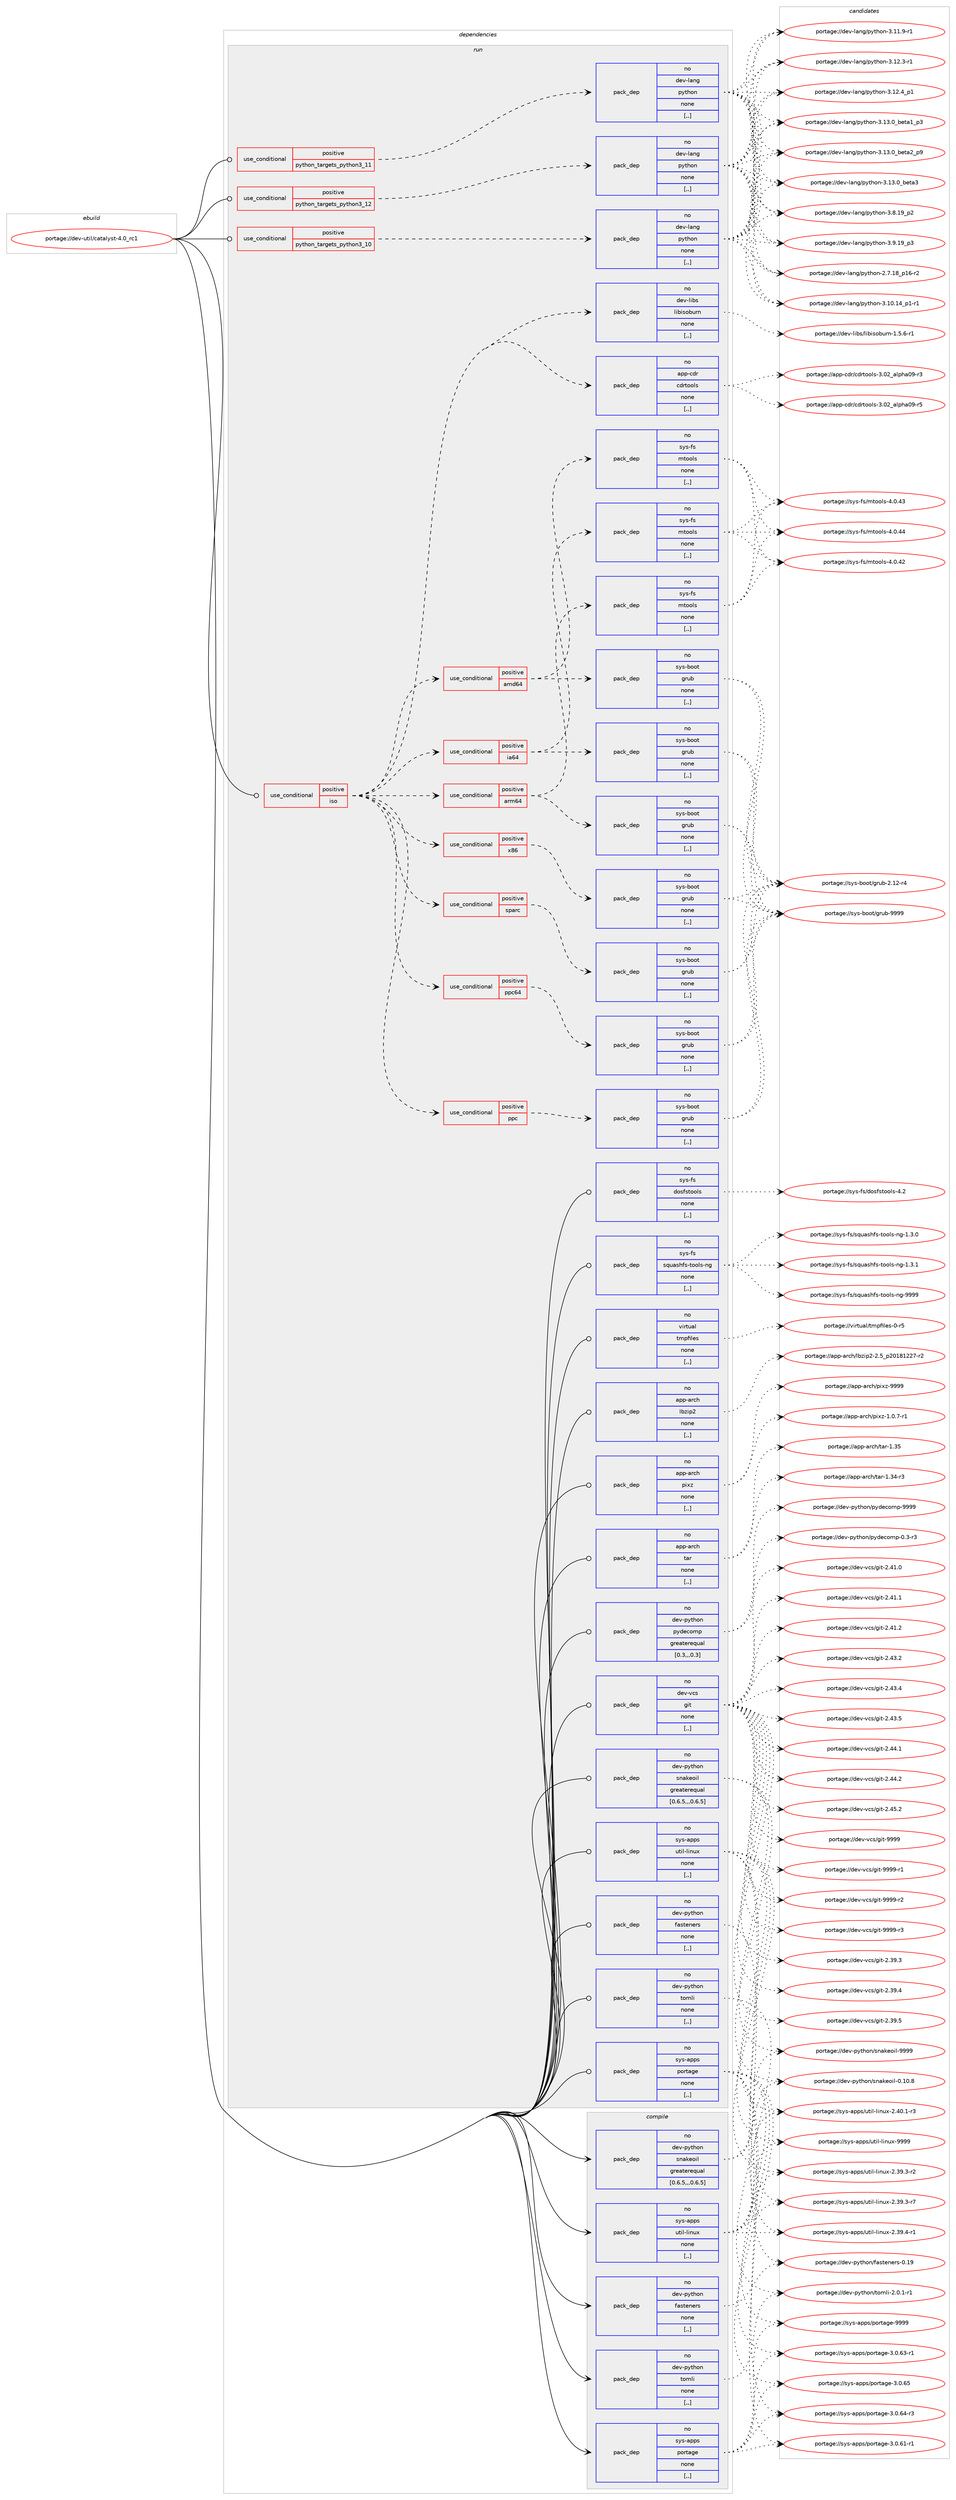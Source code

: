 digraph prolog {

# *************
# Graph options
# *************

newrank=true;
concentrate=true;
compound=true;
graph [rankdir=LR,fontname=Helvetica,fontsize=10,ranksep=1.5];#, ranksep=2.5, nodesep=0.2];
edge  [arrowhead=vee];
node  [fontname=Helvetica,fontsize=10];

# **********
# The ebuild
# **********

subgraph cluster_leftcol {
color=gray;
rank=same;
label=<<i>ebuild</i>>;
id [label="portage://dev-util/catalyst-4.0_rc1", color=red, width=4, href="../dev-util/catalyst-4.0_rc1.svg"];
}

# ****************
# The dependencies
# ****************

subgraph cluster_midcol {
color=gray;
label=<<i>dependencies</i>>;
subgraph cluster_compile {
fillcolor="#eeeeee";
style=filled;
label=<<i>compile</i>>;
subgraph pack147744 {
dependency207160 [label=<<TABLE BORDER="0" CELLBORDER="1" CELLSPACING="0" CELLPADDING="4" WIDTH="220"><TR><TD ROWSPAN="6" CELLPADDING="30">pack_dep</TD></TR><TR><TD WIDTH="110">no</TD></TR><TR><TD>dev-python</TD></TR><TR><TD>fasteners</TD></TR><TR><TD>none</TD></TR><TR><TD>[,,]</TD></TR></TABLE>>, shape=none, color=blue];
}
id:e -> dependency207160:w [weight=20,style="solid",arrowhead="vee"];
subgraph pack147745 {
dependency207161 [label=<<TABLE BORDER="0" CELLBORDER="1" CELLSPACING="0" CELLPADDING="4" WIDTH="220"><TR><TD ROWSPAN="6" CELLPADDING="30">pack_dep</TD></TR><TR><TD WIDTH="110">no</TD></TR><TR><TD>dev-python</TD></TR><TR><TD>snakeoil</TD></TR><TR><TD>greaterequal</TD></TR><TR><TD>[0.6.5,,,0.6.5]</TD></TR></TABLE>>, shape=none, color=blue];
}
id:e -> dependency207161:w [weight=20,style="solid",arrowhead="vee"];
subgraph pack147746 {
dependency207162 [label=<<TABLE BORDER="0" CELLBORDER="1" CELLSPACING="0" CELLPADDING="4" WIDTH="220"><TR><TD ROWSPAN="6" CELLPADDING="30">pack_dep</TD></TR><TR><TD WIDTH="110">no</TD></TR><TR><TD>dev-python</TD></TR><TR><TD>tomli</TD></TR><TR><TD>none</TD></TR><TR><TD>[,,]</TD></TR></TABLE>>, shape=none, color=blue];
}
id:e -> dependency207162:w [weight=20,style="solid",arrowhead="vee"];
subgraph pack147747 {
dependency207163 [label=<<TABLE BORDER="0" CELLBORDER="1" CELLSPACING="0" CELLPADDING="4" WIDTH="220"><TR><TD ROWSPAN="6" CELLPADDING="30">pack_dep</TD></TR><TR><TD WIDTH="110">no</TD></TR><TR><TD>sys-apps</TD></TR><TR><TD>portage</TD></TR><TR><TD>none</TD></TR><TR><TD>[,,]</TD></TR></TABLE>>, shape=none, color=blue];
}
id:e -> dependency207163:w [weight=20,style="solid",arrowhead="vee"];
subgraph pack147748 {
dependency207164 [label=<<TABLE BORDER="0" CELLBORDER="1" CELLSPACING="0" CELLPADDING="4" WIDTH="220"><TR><TD ROWSPAN="6" CELLPADDING="30">pack_dep</TD></TR><TR><TD WIDTH="110">no</TD></TR><TR><TD>sys-apps</TD></TR><TR><TD>util-linux</TD></TR><TR><TD>none</TD></TR><TR><TD>[,,]</TD></TR></TABLE>>, shape=none, color=blue];
}
id:e -> dependency207164:w [weight=20,style="solid",arrowhead="vee"];
}
subgraph cluster_compileandrun {
fillcolor="#eeeeee";
style=filled;
label=<<i>compile and run</i>>;
}
subgraph cluster_run {
fillcolor="#eeeeee";
style=filled;
label=<<i>run</i>>;
subgraph cond58030 {
dependency207165 [label=<<TABLE BORDER="0" CELLBORDER="1" CELLSPACING="0" CELLPADDING="4"><TR><TD ROWSPAN="3" CELLPADDING="10">use_conditional</TD></TR><TR><TD>positive</TD></TR><TR><TD>iso</TD></TR></TABLE>>, shape=none, color=red];
subgraph pack147749 {
dependency207166 [label=<<TABLE BORDER="0" CELLBORDER="1" CELLSPACING="0" CELLPADDING="4" WIDTH="220"><TR><TD ROWSPAN="6" CELLPADDING="30">pack_dep</TD></TR><TR><TD WIDTH="110">no</TD></TR><TR><TD>app-cdr</TD></TR><TR><TD>cdrtools</TD></TR><TR><TD>none</TD></TR><TR><TD>[,,]</TD></TR></TABLE>>, shape=none, color=blue];
}
dependency207165:e -> dependency207166:w [weight=20,style="dashed",arrowhead="vee"];
subgraph pack147750 {
dependency207167 [label=<<TABLE BORDER="0" CELLBORDER="1" CELLSPACING="0" CELLPADDING="4" WIDTH="220"><TR><TD ROWSPAN="6" CELLPADDING="30">pack_dep</TD></TR><TR><TD WIDTH="110">no</TD></TR><TR><TD>dev-libs</TD></TR><TR><TD>libisoburn</TD></TR><TR><TD>none</TD></TR><TR><TD>[,,]</TD></TR></TABLE>>, shape=none, color=blue];
}
dependency207165:e -> dependency207167:w [weight=20,style="dashed",arrowhead="vee"];
subgraph cond58031 {
dependency207168 [label=<<TABLE BORDER="0" CELLBORDER="1" CELLSPACING="0" CELLPADDING="4"><TR><TD ROWSPAN="3" CELLPADDING="10">use_conditional</TD></TR><TR><TD>positive</TD></TR><TR><TD>amd64</TD></TR></TABLE>>, shape=none, color=red];
subgraph pack147751 {
dependency207169 [label=<<TABLE BORDER="0" CELLBORDER="1" CELLSPACING="0" CELLPADDING="4" WIDTH="220"><TR><TD ROWSPAN="6" CELLPADDING="30">pack_dep</TD></TR><TR><TD WIDTH="110">no</TD></TR><TR><TD>sys-boot</TD></TR><TR><TD>grub</TD></TR><TR><TD>none</TD></TR><TR><TD>[,,]</TD></TR></TABLE>>, shape=none, color=blue];
}
dependency207168:e -> dependency207169:w [weight=20,style="dashed",arrowhead="vee"];
subgraph pack147752 {
dependency207170 [label=<<TABLE BORDER="0" CELLBORDER="1" CELLSPACING="0" CELLPADDING="4" WIDTH="220"><TR><TD ROWSPAN="6" CELLPADDING="30">pack_dep</TD></TR><TR><TD WIDTH="110">no</TD></TR><TR><TD>sys-fs</TD></TR><TR><TD>mtools</TD></TR><TR><TD>none</TD></TR><TR><TD>[,,]</TD></TR></TABLE>>, shape=none, color=blue];
}
dependency207168:e -> dependency207170:w [weight=20,style="dashed",arrowhead="vee"];
}
dependency207165:e -> dependency207168:w [weight=20,style="dashed",arrowhead="vee"];
subgraph cond58032 {
dependency207171 [label=<<TABLE BORDER="0" CELLBORDER="1" CELLSPACING="0" CELLPADDING="4"><TR><TD ROWSPAN="3" CELLPADDING="10">use_conditional</TD></TR><TR><TD>positive</TD></TR><TR><TD>arm64</TD></TR></TABLE>>, shape=none, color=red];
subgraph pack147753 {
dependency207172 [label=<<TABLE BORDER="0" CELLBORDER="1" CELLSPACING="0" CELLPADDING="4" WIDTH="220"><TR><TD ROWSPAN="6" CELLPADDING="30">pack_dep</TD></TR><TR><TD WIDTH="110">no</TD></TR><TR><TD>sys-boot</TD></TR><TR><TD>grub</TD></TR><TR><TD>none</TD></TR><TR><TD>[,,]</TD></TR></TABLE>>, shape=none, color=blue];
}
dependency207171:e -> dependency207172:w [weight=20,style="dashed",arrowhead="vee"];
subgraph pack147754 {
dependency207173 [label=<<TABLE BORDER="0" CELLBORDER="1" CELLSPACING="0" CELLPADDING="4" WIDTH="220"><TR><TD ROWSPAN="6" CELLPADDING="30">pack_dep</TD></TR><TR><TD WIDTH="110">no</TD></TR><TR><TD>sys-fs</TD></TR><TR><TD>mtools</TD></TR><TR><TD>none</TD></TR><TR><TD>[,,]</TD></TR></TABLE>>, shape=none, color=blue];
}
dependency207171:e -> dependency207173:w [weight=20,style="dashed",arrowhead="vee"];
}
dependency207165:e -> dependency207171:w [weight=20,style="dashed",arrowhead="vee"];
subgraph cond58033 {
dependency207174 [label=<<TABLE BORDER="0" CELLBORDER="1" CELLSPACING="0" CELLPADDING="4"><TR><TD ROWSPAN="3" CELLPADDING="10">use_conditional</TD></TR><TR><TD>positive</TD></TR><TR><TD>ia64</TD></TR></TABLE>>, shape=none, color=red];
subgraph pack147755 {
dependency207175 [label=<<TABLE BORDER="0" CELLBORDER="1" CELLSPACING="0" CELLPADDING="4" WIDTH="220"><TR><TD ROWSPAN="6" CELLPADDING="30">pack_dep</TD></TR><TR><TD WIDTH="110">no</TD></TR><TR><TD>sys-boot</TD></TR><TR><TD>grub</TD></TR><TR><TD>none</TD></TR><TR><TD>[,,]</TD></TR></TABLE>>, shape=none, color=blue];
}
dependency207174:e -> dependency207175:w [weight=20,style="dashed",arrowhead="vee"];
subgraph pack147756 {
dependency207176 [label=<<TABLE BORDER="0" CELLBORDER="1" CELLSPACING="0" CELLPADDING="4" WIDTH="220"><TR><TD ROWSPAN="6" CELLPADDING="30">pack_dep</TD></TR><TR><TD WIDTH="110">no</TD></TR><TR><TD>sys-fs</TD></TR><TR><TD>mtools</TD></TR><TR><TD>none</TD></TR><TR><TD>[,,]</TD></TR></TABLE>>, shape=none, color=blue];
}
dependency207174:e -> dependency207176:w [weight=20,style="dashed",arrowhead="vee"];
}
dependency207165:e -> dependency207174:w [weight=20,style="dashed",arrowhead="vee"];
subgraph cond58034 {
dependency207177 [label=<<TABLE BORDER="0" CELLBORDER="1" CELLSPACING="0" CELLPADDING="4"><TR><TD ROWSPAN="3" CELLPADDING="10">use_conditional</TD></TR><TR><TD>positive</TD></TR><TR><TD>ppc</TD></TR></TABLE>>, shape=none, color=red];
subgraph pack147757 {
dependency207178 [label=<<TABLE BORDER="0" CELLBORDER="1" CELLSPACING="0" CELLPADDING="4" WIDTH="220"><TR><TD ROWSPAN="6" CELLPADDING="30">pack_dep</TD></TR><TR><TD WIDTH="110">no</TD></TR><TR><TD>sys-boot</TD></TR><TR><TD>grub</TD></TR><TR><TD>none</TD></TR><TR><TD>[,,]</TD></TR></TABLE>>, shape=none, color=blue];
}
dependency207177:e -> dependency207178:w [weight=20,style="dashed",arrowhead="vee"];
}
dependency207165:e -> dependency207177:w [weight=20,style="dashed",arrowhead="vee"];
subgraph cond58035 {
dependency207179 [label=<<TABLE BORDER="0" CELLBORDER="1" CELLSPACING="0" CELLPADDING="4"><TR><TD ROWSPAN="3" CELLPADDING="10">use_conditional</TD></TR><TR><TD>positive</TD></TR><TR><TD>ppc64</TD></TR></TABLE>>, shape=none, color=red];
subgraph pack147758 {
dependency207180 [label=<<TABLE BORDER="0" CELLBORDER="1" CELLSPACING="0" CELLPADDING="4" WIDTH="220"><TR><TD ROWSPAN="6" CELLPADDING="30">pack_dep</TD></TR><TR><TD WIDTH="110">no</TD></TR><TR><TD>sys-boot</TD></TR><TR><TD>grub</TD></TR><TR><TD>none</TD></TR><TR><TD>[,,]</TD></TR></TABLE>>, shape=none, color=blue];
}
dependency207179:e -> dependency207180:w [weight=20,style="dashed",arrowhead="vee"];
}
dependency207165:e -> dependency207179:w [weight=20,style="dashed",arrowhead="vee"];
subgraph cond58036 {
dependency207181 [label=<<TABLE BORDER="0" CELLBORDER="1" CELLSPACING="0" CELLPADDING="4"><TR><TD ROWSPAN="3" CELLPADDING="10">use_conditional</TD></TR><TR><TD>positive</TD></TR><TR><TD>sparc</TD></TR></TABLE>>, shape=none, color=red];
subgraph pack147759 {
dependency207182 [label=<<TABLE BORDER="0" CELLBORDER="1" CELLSPACING="0" CELLPADDING="4" WIDTH="220"><TR><TD ROWSPAN="6" CELLPADDING="30">pack_dep</TD></TR><TR><TD WIDTH="110">no</TD></TR><TR><TD>sys-boot</TD></TR><TR><TD>grub</TD></TR><TR><TD>none</TD></TR><TR><TD>[,,]</TD></TR></TABLE>>, shape=none, color=blue];
}
dependency207181:e -> dependency207182:w [weight=20,style="dashed",arrowhead="vee"];
}
dependency207165:e -> dependency207181:w [weight=20,style="dashed",arrowhead="vee"];
subgraph cond58037 {
dependency207183 [label=<<TABLE BORDER="0" CELLBORDER="1" CELLSPACING="0" CELLPADDING="4"><TR><TD ROWSPAN="3" CELLPADDING="10">use_conditional</TD></TR><TR><TD>positive</TD></TR><TR><TD>x86</TD></TR></TABLE>>, shape=none, color=red];
subgraph pack147760 {
dependency207184 [label=<<TABLE BORDER="0" CELLBORDER="1" CELLSPACING="0" CELLPADDING="4" WIDTH="220"><TR><TD ROWSPAN="6" CELLPADDING="30">pack_dep</TD></TR><TR><TD WIDTH="110">no</TD></TR><TR><TD>sys-boot</TD></TR><TR><TD>grub</TD></TR><TR><TD>none</TD></TR><TR><TD>[,,]</TD></TR></TABLE>>, shape=none, color=blue];
}
dependency207183:e -> dependency207184:w [weight=20,style="dashed",arrowhead="vee"];
}
dependency207165:e -> dependency207183:w [weight=20,style="dashed",arrowhead="vee"];
}
id:e -> dependency207165:w [weight=20,style="solid",arrowhead="odot"];
subgraph cond58038 {
dependency207185 [label=<<TABLE BORDER="0" CELLBORDER="1" CELLSPACING="0" CELLPADDING="4"><TR><TD ROWSPAN="3" CELLPADDING="10">use_conditional</TD></TR><TR><TD>positive</TD></TR><TR><TD>python_targets_python3_10</TD></TR></TABLE>>, shape=none, color=red];
subgraph pack147761 {
dependency207186 [label=<<TABLE BORDER="0" CELLBORDER="1" CELLSPACING="0" CELLPADDING="4" WIDTH="220"><TR><TD ROWSPAN="6" CELLPADDING="30">pack_dep</TD></TR><TR><TD WIDTH="110">no</TD></TR><TR><TD>dev-lang</TD></TR><TR><TD>python</TD></TR><TR><TD>none</TD></TR><TR><TD>[,,]</TD></TR></TABLE>>, shape=none, color=blue];
}
dependency207185:e -> dependency207186:w [weight=20,style="dashed",arrowhead="vee"];
}
id:e -> dependency207185:w [weight=20,style="solid",arrowhead="odot"];
subgraph cond58039 {
dependency207187 [label=<<TABLE BORDER="0" CELLBORDER="1" CELLSPACING="0" CELLPADDING="4"><TR><TD ROWSPAN="3" CELLPADDING="10">use_conditional</TD></TR><TR><TD>positive</TD></TR><TR><TD>python_targets_python3_11</TD></TR></TABLE>>, shape=none, color=red];
subgraph pack147762 {
dependency207188 [label=<<TABLE BORDER="0" CELLBORDER="1" CELLSPACING="0" CELLPADDING="4" WIDTH="220"><TR><TD ROWSPAN="6" CELLPADDING="30">pack_dep</TD></TR><TR><TD WIDTH="110">no</TD></TR><TR><TD>dev-lang</TD></TR><TR><TD>python</TD></TR><TR><TD>none</TD></TR><TR><TD>[,,]</TD></TR></TABLE>>, shape=none, color=blue];
}
dependency207187:e -> dependency207188:w [weight=20,style="dashed",arrowhead="vee"];
}
id:e -> dependency207187:w [weight=20,style="solid",arrowhead="odot"];
subgraph cond58040 {
dependency207189 [label=<<TABLE BORDER="0" CELLBORDER="1" CELLSPACING="0" CELLPADDING="4"><TR><TD ROWSPAN="3" CELLPADDING="10">use_conditional</TD></TR><TR><TD>positive</TD></TR><TR><TD>python_targets_python3_12</TD></TR></TABLE>>, shape=none, color=red];
subgraph pack147763 {
dependency207190 [label=<<TABLE BORDER="0" CELLBORDER="1" CELLSPACING="0" CELLPADDING="4" WIDTH="220"><TR><TD ROWSPAN="6" CELLPADDING="30">pack_dep</TD></TR><TR><TD WIDTH="110">no</TD></TR><TR><TD>dev-lang</TD></TR><TR><TD>python</TD></TR><TR><TD>none</TD></TR><TR><TD>[,,]</TD></TR></TABLE>>, shape=none, color=blue];
}
dependency207189:e -> dependency207190:w [weight=20,style="dashed",arrowhead="vee"];
}
id:e -> dependency207189:w [weight=20,style="solid",arrowhead="odot"];
subgraph pack147764 {
dependency207191 [label=<<TABLE BORDER="0" CELLBORDER="1" CELLSPACING="0" CELLPADDING="4" WIDTH="220"><TR><TD ROWSPAN="6" CELLPADDING="30">pack_dep</TD></TR><TR><TD WIDTH="110">no</TD></TR><TR><TD>app-arch</TD></TR><TR><TD>lbzip2</TD></TR><TR><TD>none</TD></TR><TR><TD>[,,]</TD></TR></TABLE>>, shape=none, color=blue];
}
id:e -> dependency207191:w [weight=20,style="solid",arrowhead="odot"];
subgraph pack147765 {
dependency207192 [label=<<TABLE BORDER="0" CELLBORDER="1" CELLSPACING="0" CELLPADDING="4" WIDTH="220"><TR><TD ROWSPAN="6" CELLPADDING="30">pack_dep</TD></TR><TR><TD WIDTH="110">no</TD></TR><TR><TD>app-arch</TD></TR><TR><TD>pixz</TD></TR><TR><TD>none</TD></TR><TR><TD>[,,]</TD></TR></TABLE>>, shape=none, color=blue];
}
id:e -> dependency207192:w [weight=20,style="solid",arrowhead="odot"];
subgraph pack147766 {
dependency207193 [label=<<TABLE BORDER="0" CELLBORDER="1" CELLSPACING="0" CELLPADDING="4" WIDTH="220"><TR><TD ROWSPAN="6" CELLPADDING="30">pack_dep</TD></TR><TR><TD WIDTH="110">no</TD></TR><TR><TD>app-arch</TD></TR><TR><TD>tar</TD></TR><TR><TD>none</TD></TR><TR><TD>[,,]</TD></TR></TABLE>>, shape=none, color=blue];
}
id:e -> dependency207193:w [weight=20,style="solid",arrowhead="odot"];
subgraph pack147767 {
dependency207194 [label=<<TABLE BORDER="0" CELLBORDER="1" CELLSPACING="0" CELLPADDING="4" WIDTH="220"><TR><TD ROWSPAN="6" CELLPADDING="30">pack_dep</TD></TR><TR><TD WIDTH="110">no</TD></TR><TR><TD>dev-python</TD></TR><TR><TD>fasteners</TD></TR><TR><TD>none</TD></TR><TR><TD>[,,]</TD></TR></TABLE>>, shape=none, color=blue];
}
id:e -> dependency207194:w [weight=20,style="solid",arrowhead="odot"];
subgraph pack147768 {
dependency207195 [label=<<TABLE BORDER="0" CELLBORDER="1" CELLSPACING="0" CELLPADDING="4" WIDTH="220"><TR><TD ROWSPAN="6" CELLPADDING="30">pack_dep</TD></TR><TR><TD WIDTH="110">no</TD></TR><TR><TD>dev-python</TD></TR><TR><TD>pydecomp</TD></TR><TR><TD>greaterequal</TD></TR><TR><TD>[0.3,,,0.3]</TD></TR></TABLE>>, shape=none, color=blue];
}
id:e -> dependency207195:w [weight=20,style="solid",arrowhead="odot"];
subgraph pack147769 {
dependency207196 [label=<<TABLE BORDER="0" CELLBORDER="1" CELLSPACING="0" CELLPADDING="4" WIDTH="220"><TR><TD ROWSPAN="6" CELLPADDING="30">pack_dep</TD></TR><TR><TD WIDTH="110">no</TD></TR><TR><TD>dev-python</TD></TR><TR><TD>snakeoil</TD></TR><TR><TD>greaterequal</TD></TR><TR><TD>[0.6.5,,,0.6.5]</TD></TR></TABLE>>, shape=none, color=blue];
}
id:e -> dependency207196:w [weight=20,style="solid",arrowhead="odot"];
subgraph pack147770 {
dependency207197 [label=<<TABLE BORDER="0" CELLBORDER="1" CELLSPACING="0" CELLPADDING="4" WIDTH="220"><TR><TD ROWSPAN="6" CELLPADDING="30">pack_dep</TD></TR><TR><TD WIDTH="110">no</TD></TR><TR><TD>dev-python</TD></TR><TR><TD>tomli</TD></TR><TR><TD>none</TD></TR><TR><TD>[,,]</TD></TR></TABLE>>, shape=none, color=blue];
}
id:e -> dependency207197:w [weight=20,style="solid",arrowhead="odot"];
subgraph pack147771 {
dependency207198 [label=<<TABLE BORDER="0" CELLBORDER="1" CELLSPACING="0" CELLPADDING="4" WIDTH="220"><TR><TD ROWSPAN="6" CELLPADDING="30">pack_dep</TD></TR><TR><TD WIDTH="110">no</TD></TR><TR><TD>dev-vcs</TD></TR><TR><TD>git</TD></TR><TR><TD>none</TD></TR><TR><TD>[,,]</TD></TR></TABLE>>, shape=none, color=blue];
}
id:e -> dependency207198:w [weight=20,style="solid",arrowhead="odot"];
subgraph pack147772 {
dependency207199 [label=<<TABLE BORDER="0" CELLBORDER="1" CELLSPACING="0" CELLPADDING="4" WIDTH="220"><TR><TD ROWSPAN="6" CELLPADDING="30">pack_dep</TD></TR><TR><TD WIDTH="110">no</TD></TR><TR><TD>sys-apps</TD></TR><TR><TD>portage</TD></TR><TR><TD>none</TD></TR><TR><TD>[,,]</TD></TR></TABLE>>, shape=none, color=blue];
}
id:e -> dependency207199:w [weight=20,style="solid",arrowhead="odot"];
subgraph pack147773 {
dependency207200 [label=<<TABLE BORDER="0" CELLBORDER="1" CELLSPACING="0" CELLPADDING="4" WIDTH="220"><TR><TD ROWSPAN="6" CELLPADDING="30">pack_dep</TD></TR><TR><TD WIDTH="110">no</TD></TR><TR><TD>sys-apps</TD></TR><TR><TD>util-linux</TD></TR><TR><TD>none</TD></TR><TR><TD>[,,]</TD></TR></TABLE>>, shape=none, color=blue];
}
id:e -> dependency207200:w [weight=20,style="solid",arrowhead="odot"];
subgraph pack147774 {
dependency207201 [label=<<TABLE BORDER="0" CELLBORDER="1" CELLSPACING="0" CELLPADDING="4" WIDTH="220"><TR><TD ROWSPAN="6" CELLPADDING="30">pack_dep</TD></TR><TR><TD WIDTH="110">no</TD></TR><TR><TD>sys-fs</TD></TR><TR><TD>dosfstools</TD></TR><TR><TD>none</TD></TR><TR><TD>[,,]</TD></TR></TABLE>>, shape=none, color=blue];
}
id:e -> dependency207201:w [weight=20,style="solid",arrowhead="odot"];
subgraph pack147775 {
dependency207202 [label=<<TABLE BORDER="0" CELLBORDER="1" CELLSPACING="0" CELLPADDING="4" WIDTH="220"><TR><TD ROWSPAN="6" CELLPADDING="30">pack_dep</TD></TR><TR><TD WIDTH="110">no</TD></TR><TR><TD>sys-fs</TD></TR><TR><TD>squashfs-tools-ng</TD></TR><TR><TD>none</TD></TR><TR><TD>[,,]</TD></TR></TABLE>>, shape=none, color=blue];
}
id:e -> dependency207202:w [weight=20,style="solid",arrowhead="odot"];
subgraph pack147776 {
dependency207203 [label=<<TABLE BORDER="0" CELLBORDER="1" CELLSPACING="0" CELLPADDING="4" WIDTH="220"><TR><TD ROWSPAN="6" CELLPADDING="30">pack_dep</TD></TR><TR><TD WIDTH="110">no</TD></TR><TR><TD>virtual</TD></TR><TR><TD>tmpfiles</TD></TR><TR><TD>none</TD></TR><TR><TD>[,,]</TD></TR></TABLE>>, shape=none, color=blue];
}
id:e -> dependency207203:w [weight=20,style="solid",arrowhead="odot"];
}
}

# **************
# The candidates
# **************

subgraph cluster_choices {
rank=same;
color=gray;
label=<<i>candidates</i>>;

subgraph choice147744 {
color=black;
nodesep=1;
choice1001011184511212111610411111047102971151161011101011141154548464957 [label="portage://dev-python/fasteners-0.19", color=red, width=4,href="../dev-python/fasteners-0.19.svg"];
dependency207160:e -> choice1001011184511212111610411111047102971151161011101011141154548464957:w [style=dotted,weight="100"];
}
subgraph choice147745 {
color=black;
nodesep=1;
choice10010111845112121116104111110471151109710710111110510845484649484656 [label="portage://dev-python/snakeoil-0.10.8", color=red, width=4,href="../dev-python/snakeoil-0.10.8.svg"];
choice1001011184511212111610411111047115110971071011111051084557575757 [label="portage://dev-python/snakeoil-9999", color=red, width=4,href="../dev-python/snakeoil-9999.svg"];
dependency207161:e -> choice10010111845112121116104111110471151109710710111110510845484649484656:w [style=dotted,weight="100"];
dependency207161:e -> choice1001011184511212111610411111047115110971071011111051084557575757:w [style=dotted,weight="100"];
}
subgraph choice147746 {
color=black;
nodesep=1;
choice10010111845112121116104111110471161111091081054550464846494511449 [label="portage://dev-python/tomli-2.0.1-r1", color=red, width=4,href="../dev-python/tomli-2.0.1-r1.svg"];
dependency207162:e -> choice10010111845112121116104111110471161111091081054550464846494511449:w [style=dotted,weight="100"];
}
subgraph choice147747 {
color=black;
nodesep=1;
choice11512111545971121121154711211111411697103101455146484654494511449 [label="portage://sys-apps/portage-3.0.61-r1", color=red, width=4,href="../sys-apps/portage-3.0.61-r1.svg"];
choice11512111545971121121154711211111411697103101455146484654514511449 [label="portage://sys-apps/portage-3.0.63-r1", color=red, width=4,href="../sys-apps/portage-3.0.63-r1.svg"];
choice11512111545971121121154711211111411697103101455146484654524511451 [label="portage://sys-apps/portage-3.0.64-r3", color=red, width=4,href="../sys-apps/portage-3.0.64-r3.svg"];
choice1151211154597112112115471121111141169710310145514648465453 [label="portage://sys-apps/portage-3.0.65", color=red, width=4,href="../sys-apps/portage-3.0.65.svg"];
choice115121115459711211211547112111114116971031014557575757 [label="portage://sys-apps/portage-9999", color=red, width=4,href="../sys-apps/portage-9999.svg"];
dependency207163:e -> choice11512111545971121121154711211111411697103101455146484654494511449:w [style=dotted,weight="100"];
dependency207163:e -> choice11512111545971121121154711211111411697103101455146484654514511449:w [style=dotted,weight="100"];
dependency207163:e -> choice11512111545971121121154711211111411697103101455146484654524511451:w [style=dotted,weight="100"];
dependency207163:e -> choice1151211154597112112115471121111141169710310145514648465453:w [style=dotted,weight="100"];
dependency207163:e -> choice115121115459711211211547112111114116971031014557575757:w [style=dotted,weight="100"];
}
subgraph choice147748 {
color=black;
nodesep=1;
choice11512111545971121121154711711610510845108105110117120455046515746514511450 [label="portage://sys-apps/util-linux-2.39.3-r2", color=red, width=4,href="../sys-apps/util-linux-2.39.3-r2.svg"];
choice11512111545971121121154711711610510845108105110117120455046515746514511455 [label="portage://sys-apps/util-linux-2.39.3-r7", color=red, width=4,href="../sys-apps/util-linux-2.39.3-r7.svg"];
choice11512111545971121121154711711610510845108105110117120455046515746524511449 [label="portage://sys-apps/util-linux-2.39.4-r1", color=red, width=4,href="../sys-apps/util-linux-2.39.4-r1.svg"];
choice11512111545971121121154711711610510845108105110117120455046524846494511451 [label="portage://sys-apps/util-linux-2.40.1-r3", color=red, width=4,href="../sys-apps/util-linux-2.40.1-r3.svg"];
choice115121115459711211211547117116105108451081051101171204557575757 [label="portage://sys-apps/util-linux-9999", color=red, width=4,href="../sys-apps/util-linux-9999.svg"];
dependency207164:e -> choice11512111545971121121154711711610510845108105110117120455046515746514511450:w [style=dotted,weight="100"];
dependency207164:e -> choice11512111545971121121154711711610510845108105110117120455046515746514511455:w [style=dotted,weight="100"];
dependency207164:e -> choice11512111545971121121154711711610510845108105110117120455046515746524511449:w [style=dotted,weight="100"];
dependency207164:e -> choice11512111545971121121154711711610510845108105110117120455046524846494511451:w [style=dotted,weight="100"];
dependency207164:e -> choice115121115459711211211547117116105108451081051101171204557575757:w [style=dotted,weight="100"];
}
subgraph choice147749 {
color=black;
nodesep=1;
choice9711211245991001144799100114116111111108115455146485095971081121049748574511451 [label="portage://app-cdr/cdrtools-3.02_alpha09-r3", color=red, width=4,href="../app-cdr/cdrtools-3.02_alpha09-r3.svg"];
choice9711211245991001144799100114116111111108115455146485095971081121049748574511453 [label="portage://app-cdr/cdrtools-3.02_alpha09-r5", color=red, width=4,href="../app-cdr/cdrtools-3.02_alpha09-r5.svg"];
dependency207166:e -> choice9711211245991001144799100114116111111108115455146485095971081121049748574511451:w [style=dotted,weight="100"];
dependency207166:e -> choice9711211245991001144799100114116111111108115455146485095971081121049748574511453:w [style=dotted,weight="100"];
}
subgraph choice147750 {
color=black;
nodesep=1;
choice10010111845108105981154710810598105115111981171141104549465346544511449 [label="portage://dev-libs/libisoburn-1.5.6-r1", color=red, width=4,href="../dev-libs/libisoburn-1.5.6-r1.svg"];
dependency207167:e -> choice10010111845108105981154710810598105115111981171141104549465346544511449:w [style=dotted,weight="100"];
}
subgraph choice147751 {
color=black;
nodesep=1;
choice1151211154598111111116471031141179845504649504511452 [label="portage://sys-boot/grub-2.12-r4", color=red, width=4,href="../sys-boot/grub-2.12-r4.svg"];
choice115121115459811111111647103114117984557575757 [label="portage://sys-boot/grub-9999", color=red, width=4,href="../sys-boot/grub-9999.svg"];
dependency207169:e -> choice1151211154598111111116471031141179845504649504511452:w [style=dotted,weight="100"];
dependency207169:e -> choice115121115459811111111647103114117984557575757:w [style=dotted,weight="100"];
}
subgraph choice147752 {
color=black;
nodesep=1;
choice115121115451021154710911611111110811545524648465250 [label="portage://sys-fs/mtools-4.0.42", color=red, width=4,href="../sys-fs/mtools-4.0.42.svg"];
choice115121115451021154710911611111110811545524648465251 [label="portage://sys-fs/mtools-4.0.43", color=red, width=4,href="../sys-fs/mtools-4.0.43.svg"];
choice115121115451021154710911611111110811545524648465252 [label="portage://sys-fs/mtools-4.0.44", color=red, width=4,href="../sys-fs/mtools-4.0.44.svg"];
dependency207170:e -> choice115121115451021154710911611111110811545524648465250:w [style=dotted,weight="100"];
dependency207170:e -> choice115121115451021154710911611111110811545524648465251:w [style=dotted,weight="100"];
dependency207170:e -> choice115121115451021154710911611111110811545524648465252:w [style=dotted,weight="100"];
}
subgraph choice147753 {
color=black;
nodesep=1;
choice1151211154598111111116471031141179845504649504511452 [label="portage://sys-boot/grub-2.12-r4", color=red, width=4,href="../sys-boot/grub-2.12-r4.svg"];
choice115121115459811111111647103114117984557575757 [label="portage://sys-boot/grub-9999", color=red, width=4,href="../sys-boot/grub-9999.svg"];
dependency207172:e -> choice1151211154598111111116471031141179845504649504511452:w [style=dotted,weight="100"];
dependency207172:e -> choice115121115459811111111647103114117984557575757:w [style=dotted,weight="100"];
}
subgraph choice147754 {
color=black;
nodesep=1;
choice115121115451021154710911611111110811545524648465250 [label="portage://sys-fs/mtools-4.0.42", color=red, width=4,href="../sys-fs/mtools-4.0.42.svg"];
choice115121115451021154710911611111110811545524648465251 [label="portage://sys-fs/mtools-4.0.43", color=red, width=4,href="../sys-fs/mtools-4.0.43.svg"];
choice115121115451021154710911611111110811545524648465252 [label="portage://sys-fs/mtools-4.0.44", color=red, width=4,href="../sys-fs/mtools-4.0.44.svg"];
dependency207173:e -> choice115121115451021154710911611111110811545524648465250:w [style=dotted,weight="100"];
dependency207173:e -> choice115121115451021154710911611111110811545524648465251:w [style=dotted,weight="100"];
dependency207173:e -> choice115121115451021154710911611111110811545524648465252:w [style=dotted,weight="100"];
}
subgraph choice147755 {
color=black;
nodesep=1;
choice1151211154598111111116471031141179845504649504511452 [label="portage://sys-boot/grub-2.12-r4", color=red, width=4,href="../sys-boot/grub-2.12-r4.svg"];
choice115121115459811111111647103114117984557575757 [label="portage://sys-boot/grub-9999", color=red, width=4,href="../sys-boot/grub-9999.svg"];
dependency207175:e -> choice1151211154598111111116471031141179845504649504511452:w [style=dotted,weight="100"];
dependency207175:e -> choice115121115459811111111647103114117984557575757:w [style=dotted,weight="100"];
}
subgraph choice147756 {
color=black;
nodesep=1;
choice115121115451021154710911611111110811545524648465250 [label="portage://sys-fs/mtools-4.0.42", color=red, width=4,href="../sys-fs/mtools-4.0.42.svg"];
choice115121115451021154710911611111110811545524648465251 [label="portage://sys-fs/mtools-4.0.43", color=red, width=4,href="../sys-fs/mtools-4.0.43.svg"];
choice115121115451021154710911611111110811545524648465252 [label="portage://sys-fs/mtools-4.0.44", color=red, width=4,href="../sys-fs/mtools-4.0.44.svg"];
dependency207176:e -> choice115121115451021154710911611111110811545524648465250:w [style=dotted,weight="100"];
dependency207176:e -> choice115121115451021154710911611111110811545524648465251:w [style=dotted,weight="100"];
dependency207176:e -> choice115121115451021154710911611111110811545524648465252:w [style=dotted,weight="100"];
}
subgraph choice147757 {
color=black;
nodesep=1;
choice1151211154598111111116471031141179845504649504511452 [label="portage://sys-boot/grub-2.12-r4", color=red, width=4,href="../sys-boot/grub-2.12-r4.svg"];
choice115121115459811111111647103114117984557575757 [label="portage://sys-boot/grub-9999", color=red, width=4,href="../sys-boot/grub-9999.svg"];
dependency207178:e -> choice1151211154598111111116471031141179845504649504511452:w [style=dotted,weight="100"];
dependency207178:e -> choice115121115459811111111647103114117984557575757:w [style=dotted,weight="100"];
}
subgraph choice147758 {
color=black;
nodesep=1;
choice1151211154598111111116471031141179845504649504511452 [label="portage://sys-boot/grub-2.12-r4", color=red, width=4,href="../sys-boot/grub-2.12-r4.svg"];
choice115121115459811111111647103114117984557575757 [label="portage://sys-boot/grub-9999", color=red, width=4,href="../sys-boot/grub-9999.svg"];
dependency207180:e -> choice1151211154598111111116471031141179845504649504511452:w [style=dotted,weight="100"];
dependency207180:e -> choice115121115459811111111647103114117984557575757:w [style=dotted,weight="100"];
}
subgraph choice147759 {
color=black;
nodesep=1;
choice1151211154598111111116471031141179845504649504511452 [label="portage://sys-boot/grub-2.12-r4", color=red, width=4,href="../sys-boot/grub-2.12-r4.svg"];
choice115121115459811111111647103114117984557575757 [label="portage://sys-boot/grub-9999", color=red, width=4,href="../sys-boot/grub-9999.svg"];
dependency207182:e -> choice1151211154598111111116471031141179845504649504511452:w [style=dotted,weight="100"];
dependency207182:e -> choice115121115459811111111647103114117984557575757:w [style=dotted,weight="100"];
}
subgraph choice147760 {
color=black;
nodesep=1;
choice1151211154598111111116471031141179845504649504511452 [label="portage://sys-boot/grub-2.12-r4", color=red, width=4,href="../sys-boot/grub-2.12-r4.svg"];
choice115121115459811111111647103114117984557575757 [label="portage://sys-boot/grub-9999", color=red, width=4,href="../sys-boot/grub-9999.svg"];
dependency207184:e -> choice1151211154598111111116471031141179845504649504511452:w [style=dotted,weight="100"];
dependency207184:e -> choice115121115459811111111647103114117984557575757:w [style=dotted,weight="100"];
}
subgraph choice147761 {
color=black;
nodesep=1;
choice100101118451089711010347112121116104111110455046554649569511249544511450 [label="portage://dev-lang/python-2.7.18_p16-r2", color=red, width=4,href="../dev-lang/python-2.7.18_p16-r2.svg"];
choice100101118451089711010347112121116104111110455146494846495295112494511449 [label="portage://dev-lang/python-3.10.14_p1-r1", color=red, width=4,href="../dev-lang/python-3.10.14_p1-r1.svg"];
choice100101118451089711010347112121116104111110455146494946574511449 [label="portage://dev-lang/python-3.11.9-r1", color=red, width=4,href="../dev-lang/python-3.11.9-r1.svg"];
choice100101118451089711010347112121116104111110455146495046514511449 [label="portage://dev-lang/python-3.12.3-r1", color=red, width=4,href="../dev-lang/python-3.12.3-r1.svg"];
choice100101118451089711010347112121116104111110455146495046529511249 [label="portage://dev-lang/python-3.12.4_p1", color=red, width=4,href="../dev-lang/python-3.12.4_p1.svg"];
choice10010111845108971101034711212111610411111045514649514648959810111697499511251 [label="portage://dev-lang/python-3.13.0_beta1_p3", color=red, width=4,href="../dev-lang/python-3.13.0_beta1_p3.svg"];
choice10010111845108971101034711212111610411111045514649514648959810111697509511257 [label="portage://dev-lang/python-3.13.0_beta2_p9", color=red, width=4,href="../dev-lang/python-3.13.0_beta2_p9.svg"];
choice1001011184510897110103471121211161041111104551464951464895981011169751 [label="portage://dev-lang/python-3.13.0_beta3", color=red, width=4,href="../dev-lang/python-3.13.0_beta3.svg"];
choice100101118451089711010347112121116104111110455146564649579511250 [label="portage://dev-lang/python-3.8.19_p2", color=red, width=4,href="../dev-lang/python-3.8.19_p2.svg"];
choice100101118451089711010347112121116104111110455146574649579511251 [label="portage://dev-lang/python-3.9.19_p3", color=red, width=4,href="../dev-lang/python-3.9.19_p3.svg"];
dependency207186:e -> choice100101118451089711010347112121116104111110455046554649569511249544511450:w [style=dotted,weight="100"];
dependency207186:e -> choice100101118451089711010347112121116104111110455146494846495295112494511449:w [style=dotted,weight="100"];
dependency207186:e -> choice100101118451089711010347112121116104111110455146494946574511449:w [style=dotted,weight="100"];
dependency207186:e -> choice100101118451089711010347112121116104111110455146495046514511449:w [style=dotted,weight="100"];
dependency207186:e -> choice100101118451089711010347112121116104111110455146495046529511249:w [style=dotted,weight="100"];
dependency207186:e -> choice10010111845108971101034711212111610411111045514649514648959810111697499511251:w [style=dotted,weight="100"];
dependency207186:e -> choice10010111845108971101034711212111610411111045514649514648959810111697509511257:w [style=dotted,weight="100"];
dependency207186:e -> choice1001011184510897110103471121211161041111104551464951464895981011169751:w [style=dotted,weight="100"];
dependency207186:e -> choice100101118451089711010347112121116104111110455146564649579511250:w [style=dotted,weight="100"];
dependency207186:e -> choice100101118451089711010347112121116104111110455146574649579511251:w [style=dotted,weight="100"];
}
subgraph choice147762 {
color=black;
nodesep=1;
choice100101118451089711010347112121116104111110455046554649569511249544511450 [label="portage://dev-lang/python-2.7.18_p16-r2", color=red, width=4,href="../dev-lang/python-2.7.18_p16-r2.svg"];
choice100101118451089711010347112121116104111110455146494846495295112494511449 [label="portage://dev-lang/python-3.10.14_p1-r1", color=red, width=4,href="../dev-lang/python-3.10.14_p1-r1.svg"];
choice100101118451089711010347112121116104111110455146494946574511449 [label="portage://dev-lang/python-3.11.9-r1", color=red, width=4,href="../dev-lang/python-3.11.9-r1.svg"];
choice100101118451089711010347112121116104111110455146495046514511449 [label="portage://dev-lang/python-3.12.3-r1", color=red, width=4,href="../dev-lang/python-3.12.3-r1.svg"];
choice100101118451089711010347112121116104111110455146495046529511249 [label="portage://dev-lang/python-3.12.4_p1", color=red, width=4,href="../dev-lang/python-3.12.4_p1.svg"];
choice10010111845108971101034711212111610411111045514649514648959810111697499511251 [label="portage://dev-lang/python-3.13.0_beta1_p3", color=red, width=4,href="../dev-lang/python-3.13.0_beta1_p3.svg"];
choice10010111845108971101034711212111610411111045514649514648959810111697509511257 [label="portage://dev-lang/python-3.13.0_beta2_p9", color=red, width=4,href="../dev-lang/python-3.13.0_beta2_p9.svg"];
choice1001011184510897110103471121211161041111104551464951464895981011169751 [label="portage://dev-lang/python-3.13.0_beta3", color=red, width=4,href="../dev-lang/python-3.13.0_beta3.svg"];
choice100101118451089711010347112121116104111110455146564649579511250 [label="portage://dev-lang/python-3.8.19_p2", color=red, width=4,href="../dev-lang/python-3.8.19_p2.svg"];
choice100101118451089711010347112121116104111110455146574649579511251 [label="portage://dev-lang/python-3.9.19_p3", color=red, width=4,href="../dev-lang/python-3.9.19_p3.svg"];
dependency207188:e -> choice100101118451089711010347112121116104111110455046554649569511249544511450:w [style=dotted,weight="100"];
dependency207188:e -> choice100101118451089711010347112121116104111110455146494846495295112494511449:w [style=dotted,weight="100"];
dependency207188:e -> choice100101118451089711010347112121116104111110455146494946574511449:w [style=dotted,weight="100"];
dependency207188:e -> choice100101118451089711010347112121116104111110455146495046514511449:w [style=dotted,weight="100"];
dependency207188:e -> choice100101118451089711010347112121116104111110455146495046529511249:w [style=dotted,weight="100"];
dependency207188:e -> choice10010111845108971101034711212111610411111045514649514648959810111697499511251:w [style=dotted,weight="100"];
dependency207188:e -> choice10010111845108971101034711212111610411111045514649514648959810111697509511257:w [style=dotted,weight="100"];
dependency207188:e -> choice1001011184510897110103471121211161041111104551464951464895981011169751:w [style=dotted,weight="100"];
dependency207188:e -> choice100101118451089711010347112121116104111110455146564649579511250:w [style=dotted,weight="100"];
dependency207188:e -> choice100101118451089711010347112121116104111110455146574649579511251:w [style=dotted,weight="100"];
}
subgraph choice147763 {
color=black;
nodesep=1;
choice100101118451089711010347112121116104111110455046554649569511249544511450 [label="portage://dev-lang/python-2.7.18_p16-r2", color=red, width=4,href="../dev-lang/python-2.7.18_p16-r2.svg"];
choice100101118451089711010347112121116104111110455146494846495295112494511449 [label="portage://dev-lang/python-3.10.14_p1-r1", color=red, width=4,href="../dev-lang/python-3.10.14_p1-r1.svg"];
choice100101118451089711010347112121116104111110455146494946574511449 [label="portage://dev-lang/python-3.11.9-r1", color=red, width=4,href="../dev-lang/python-3.11.9-r1.svg"];
choice100101118451089711010347112121116104111110455146495046514511449 [label="portage://dev-lang/python-3.12.3-r1", color=red, width=4,href="../dev-lang/python-3.12.3-r1.svg"];
choice100101118451089711010347112121116104111110455146495046529511249 [label="portage://dev-lang/python-3.12.4_p1", color=red, width=4,href="../dev-lang/python-3.12.4_p1.svg"];
choice10010111845108971101034711212111610411111045514649514648959810111697499511251 [label="portage://dev-lang/python-3.13.0_beta1_p3", color=red, width=4,href="../dev-lang/python-3.13.0_beta1_p3.svg"];
choice10010111845108971101034711212111610411111045514649514648959810111697509511257 [label="portage://dev-lang/python-3.13.0_beta2_p9", color=red, width=4,href="../dev-lang/python-3.13.0_beta2_p9.svg"];
choice1001011184510897110103471121211161041111104551464951464895981011169751 [label="portage://dev-lang/python-3.13.0_beta3", color=red, width=4,href="../dev-lang/python-3.13.0_beta3.svg"];
choice100101118451089711010347112121116104111110455146564649579511250 [label="portage://dev-lang/python-3.8.19_p2", color=red, width=4,href="../dev-lang/python-3.8.19_p2.svg"];
choice100101118451089711010347112121116104111110455146574649579511251 [label="portage://dev-lang/python-3.9.19_p3", color=red, width=4,href="../dev-lang/python-3.9.19_p3.svg"];
dependency207190:e -> choice100101118451089711010347112121116104111110455046554649569511249544511450:w [style=dotted,weight="100"];
dependency207190:e -> choice100101118451089711010347112121116104111110455146494846495295112494511449:w [style=dotted,weight="100"];
dependency207190:e -> choice100101118451089711010347112121116104111110455146494946574511449:w [style=dotted,weight="100"];
dependency207190:e -> choice100101118451089711010347112121116104111110455146495046514511449:w [style=dotted,weight="100"];
dependency207190:e -> choice100101118451089711010347112121116104111110455146495046529511249:w [style=dotted,weight="100"];
dependency207190:e -> choice10010111845108971101034711212111610411111045514649514648959810111697499511251:w [style=dotted,weight="100"];
dependency207190:e -> choice10010111845108971101034711212111610411111045514649514648959810111697509511257:w [style=dotted,weight="100"];
dependency207190:e -> choice1001011184510897110103471121211161041111104551464951464895981011169751:w [style=dotted,weight="100"];
dependency207190:e -> choice100101118451089711010347112121116104111110455146564649579511250:w [style=dotted,weight="100"];
dependency207190:e -> choice100101118451089711010347112121116104111110455146574649579511251:w [style=dotted,weight="100"];
}
subgraph choice147764 {
color=black;
nodesep=1;
choice97112112459711499104471089812210511250455046539511250484956495050554511450 [label="portage://app-arch/lbzip2-2.5_p20181227-r2", color=red, width=4,href="../app-arch/lbzip2-2.5_p20181227-r2.svg"];
dependency207191:e -> choice97112112459711499104471089812210511250455046539511250484956495050554511450:w [style=dotted,weight="100"];
}
subgraph choice147765 {
color=black;
nodesep=1;
choice97112112459711499104471121051201224549464846554511449 [label="portage://app-arch/pixz-1.0.7-r1", color=red, width=4,href="../app-arch/pixz-1.0.7-r1.svg"];
choice97112112459711499104471121051201224557575757 [label="portage://app-arch/pixz-9999", color=red, width=4,href="../app-arch/pixz-9999.svg"];
dependency207192:e -> choice97112112459711499104471121051201224549464846554511449:w [style=dotted,weight="100"];
dependency207192:e -> choice97112112459711499104471121051201224557575757:w [style=dotted,weight="100"];
}
subgraph choice147766 {
color=black;
nodesep=1;
choice97112112459711499104471169711445494651524511451 [label="portage://app-arch/tar-1.34-r3", color=red, width=4,href="../app-arch/tar-1.34-r3.svg"];
choice9711211245971149910447116971144549465153 [label="portage://app-arch/tar-1.35", color=red, width=4,href="../app-arch/tar-1.35.svg"];
dependency207193:e -> choice97112112459711499104471169711445494651524511451:w [style=dotted,weight="100"];
dependency207193:e -> choice9711211245971149910447116971144549465153:w [style=dotted,weight="100"];
}
subgraph choice147767 {
color=black;
nodesep=1;
choice1001011184511212111610411111047102971151161011101011141154548464957 [label="portage://dev-python/fasteners-0.19", color=red, width=4,href="../dev-python/fasteners-0.19.svg"];
dependency207194:e -> choice1001011184511212111610411111047102971151161011101011141154548464957:w [style=dotted,weight="100"];
}
subgraph choice147768 {
color=black;
nodesep=1;
choice100101118451121211161041111104711212110010199111109112454846514511451 [label="portage://dev-python/pydecomp-0.3-r3", color=red, width=4,href="../dev-python/pydecomp-0.3-r3.svg"];
choice1001011184511212111610411111047112121100101991111091124557575757 [label="portage://dev-python/pydecomp-9999", color=red, width=4,href="../dev-python/pydecomp-9999.svg"];
dependency207195:e -> choice100101118451121211161041111104711212110010199111109112454846514511451:w [style=dotted,weight="100"];
dependency207195:e -> choice1001011184511212111610411111047112121100101991111091124557575757:w [style=dotted,weight="100"];
}
subgraph choice147769 {
color=black;
nodesep=1;
choice10010111845112121116104111110471151109710710111110510845484649484656 [label="portage://dev-python/snakeoil-0.10.8", color=red, width=4,href="../dev-python/snakeoil-0.10.8.svg"];
choice1001011184511212111610411111047115110971071011111051084557575757 [label="portage://dev-python/snakeoil-9999", color=red, width=4,href="../dev-python/snakeoil-9999.svg"];
dependency207196:e -> choice10010111845112121116104111110471151109710710111110510845484649484656:w [style=dotted,weight="100"];
dependency207196:e -> choice1001011184511212111610411111047115110971071011111051084557575757:w [style=dotted,weight="100"];
}
subgraph choice147770 {
color=black;
nodesep=1;
choice10010111845112121116104111110471161111091081054550464846494511449 [label="portage://dev-python/tomli-2.0.1-r1", color=red, width=4,href="../dev-python/tomli-2.0.1-r1.svg"];
dependency207197:e -> choice10010111845112121116104111110471161111091081054550464846494511449:w [style=dotted,weight="100"];
}
subgraph choice147771 {
color=black;
nodesep=1;
choice10010111845118991154710310511645504651574651 [label="portage://dev-vcs/git-2.39.3", color=red, width=4,href="../dev-vcs/git-2.39.3.svg"];
choice10010111845118991154710310511645504651574652 [label="portage://dev-vcs/git-2.39.4", color=red, width=4,href="../dev-vcs/git-2.39.4.svg"];
choice10010111845118991154710310511645504651574653 [label="portage://dev-vcs/git-2.39.5", color=red, width=4,href="../dev-vcs/git-2.39.5.svg"];
choice10010111845118991154710310511645504652494648 [label="portage://dev-vcs/git-2.41.0", color=red, width=4,href="../dev-vcs/git-2.41.0.svg"];
choice10010111845118991154710310511645504652494649 [label="portage://dev-vcs/git-2.41.1", color=red, width=4,href="../dev-vcs/git-2.41.1.svg"];
choice10010111845118991154710310511645504652494650 [label="portage://dev-vcs/git-2.41.2", color=red, width=4,href="../dev-vcs/git-2.41.2.svg"];
choice10010111845118991154710310511645504652514650 [label="portage://dev-vcs/git-2.43.2", color=red, width=4,href="../dev-vcs/git-2.43.2.svg"];
choice10010111845118991154710310511645504652514652 [label="portage://dev-vcs/git-2.43.4", color=red, width=4,href="../dev-vcs/git-2.43.4.svg"];
choice10010111845118991154710310511645504652514653 [label="portage://dev-vcs/git-2.43.5", color=red, width=4,href="../dev-vcs/git-2.43.5.svg"];
choice10010111845118991154710310511645504652524649 [label="portage://dev-vcs/git-2.44.1", color=red, width=4,href="../dev-vcs/git-2.44.1.svg"];
choice10010111845118991154710310511645504652524650 [label="portage://dev-vcs/git-2.44.2", color=red, width=4,href="../dev-vcs/git-2.44.2.svg"];
choice10010111845118991154710310511645504652534650 [label="portage://dev-vcs/git-2.45.2", color=red, width=4,href="../dev-vcs/git-2.45.2.svg"];
choice1001011184511899115471031051164557575757 [label="portage://dev-vcs/git-9999", color=red, width=4,href="../dev-vcs/git-9999.svg"];
choice10010111845118991154710310511645575757574511449 [label="portage://dev-vcs/git-9999-r1", color=red, width=4,href="../dev-vcs/git-9999-r1.svg"];
choice10010111845118991154710310511645575757574511450 [label="portage://dev-vcs/git-9999-r2", color=red, width=4,href="../dev-vcs/git-9999-r2.svg"];
choice10010111845118991154710310511645575757574511451 [label="portage://dev-vcs/git-9999-r3", color=red, width=4,href="../dev-vcs/git-9999-r3.svg"];
dependency207198:e -> choice10010111845118991154710310511645504651574651:w [style=dotted,weight="100"];
dependency207198:e -> choice10010111845118991154710310511645504651574652:w [style=dotted,weight="100"];
dependency207198:e -> choice10010111845118991154710310511645504651574653:w [style=dotted,weight="100"];
dependency207198:e -> choice10010111845118991154710310511645504652494648:w [style=dotted,weight="100"];
dependency207198:e -> choice10010111845118991154710310511645504652494649:w [style=dotted,weight="100"];
dependency207198:e -> choice10010111845118991154710310511645504652494650:w [style=dotted,weight="100"];
dependency207198:e -> choice10010111845118991154710310511645504652514650:w [style=dotted,weight="100"];
dependency207198:e -> choice10010111845118991154710310511645504652514652:w [style=dotted,weight="100"];
dependency207198:e -> choice10010111845118991154710310511645504652514653:w [style=dotted,weight="100"];
dependency207198:e -> choice10010111845118991154710310511645504652524649:w [style=dotted,weight="100"];
dependency207198:e -> choice10010111845118991154710310511645504652524650:w [style=dotted,weight="100"];
dependency207198:e -> choice10010111845118991154710310511645504652534650:w [style=dotted,weight="100"];
dependency207198:e -> choice1001011184511899115471031051164557575757:w [style=dotted,weight="100"];
dependency207198:e -> choice10010111845118991154710310511645575757574511449:w [style=dotted,weight="100"];
dependency207198:e -> choice10010111845118991154710310511645575757574511450:w [style=dotted,weight="100"];
dependency207198:e -> choice10010111845118991154710310511645575757574511451:w [style=dotted,weight="100"];
}
subgraph choice147772 {
color=black;
nodesep=1;
choice11512111545971121121154711211111411697103101455146484654494511449 [label="portage://sys-apps/portage-3.0.61-r1", color=red, width=4,href="../sys-apps/portage-3.0.61-r1.svg"];
choice11512111545971121121154711211111411697103101455146484654514511449 [label="portage://sys-apps/portage-3.0.63-r1", color=red, width=4,href="../sys-apps/portage-3.0.63-r1.svg"];
choice11512111545971121121154711211111411697103101455146484654524511451 [label="portage://sys-apps/portage-3.0.64-r3", color=red, width=4,href="../sys-apps/portage-3.0.64-r3.svg"];
choice1151211154597112112115471121111141169710310145514648465453 [label="portage://sys-apps/portage-3.0.65", color=red, width=4,href="../sys-apps/portage-3.0.65.svg"];
choice115121115459711211211547112111114116971031014557575757 [label="portage://sys-apps/portage-9999", color=red, width=4,href="../sys-apps/portage-9999.svg"];
dependency207199:e -> choice11512111545971121121154711211111411697103101455146484654494511449:w [style=dotted,weight="100"];
dependency207199:e -> choice11512111545971121121154711211111411697103101455146484654514511449:w [style=dotted,weight="100"];
dependency207199:e -> choice11512111545971121121154711211111411697103101455146484654524511451:w [style=dotted,weight="100"];
dependency207199:e -> choice1151211154597112112115471121111141169710310145514648465453:w [style=dotted,weight="100"];
dependency207199:e -> choice115121115459711211211547112111114116971031014557575757:w [style=dotted,weight="100"];
}
subgraph choice147773 {
color=black;
nodesep=1;
choice11512111545971121121154711711610510845108105110117120455046515746514511450 [label="portage://sys-apps/util-linux-2.39.3-r2", color=red, width=4,href="../sys-apps/util-linux-2.39.3-r2.svg"];
choice11512111545971121121154711711610510845108105110117120455046515746514511455 [label="portage://sys-apps/util-linux-2.39.3-r7", color=red, width=4,href="../sys-apps/util-linux-2.39.3-r7.svg"];
choice11512111545971121121154711711610510845108105110117120455046515746524511449 [label="portage://sys-apps/util-linux-2.39.4-r1", color=red, width=4,href="../sys-apps/util-linux-2.39.4-r1.svg"];
choice11512111545971121121154711711610510845108105110117120455046524846494511451 [label="portage://sys-apps/util-linux-2.40.1-r3", color=red, width=4,href="../sys-apps/util-linux-2.40.1-r3.svg"];
choice115121115459711211211547117116105108451081051101171204557575757 [label="portage://sys-apps/util-linux-9999", color=red, width=4,href="../sys-apps/util-linux-9999.svg"];
dependency207200:e -> choice11512111545971121121154711711610510845108105110117120455046515746514511450:w [style=dotted,weight="100"];
dependency207200:e -> choice11512111545971121121154711711610510845108105110117120455046515746514511455:w [style=dotted,weight="100"];
dependency207200:e -> choice11512111545971121121154711711610510845108105110117120455046515746524511449:w [style=dotted,weight="100"];
dependency207200:e -> choice11512111545971121121154711711610510845108105110117120455046524846494511451:w [style=dotted,weight="100"];
dependency207200:e -> choice115121115459711211211547117116105108451081051101171204557575757:w [style=dotted,weight="100"];
}
subgraph choice147774 {
color=black;
nodesep=1;
choice115121115451021154710011111510211511611111110811545524650 [label="portage://sys-fs/dosfstools-4.2", color=red, width=4,href="../sys-fs/dosfstools-4.2.svg"];
dependency207201:e -> choice115121115451021154710011111510211511611111110811545524650:w [style=dotted,weight="100"];
}
subgraph choice147775 {
color=black;
nodesep=1;
choice1151211154510211547115113117971151041021154511611111110811545110103454946514648 [label="portage://sys-fs/squashfs-tools-ng-1.3.0", color=red, width=4,href="../sys-fs/squashfs-tools-ng-1.3.0.svg"];
choice1151211154510211547115113117971151041021154511611111110811545110103454946514649 [label="portage://sys-fs/squashfs-tools-ng-1.3.1", color=red, width=4,href="../sys-fs/squashfs-tools-ng-1.3.1.svg"];
choice11512111545102115471151131179711510410211545116111111108115451101034557575757 [label="portage://sys-fs/squashfs-tools-ng-9999", color=red, width=4,href="../sys-fs/squashfs-tools-ng-9999.svg"];
dependency207202:e -> choice1151211154510211547115113117971151041021154511611111110811545110103454946514648:w [style=dotted,weight="100"];
dependency207202:e -> choice1151211154510211547115113117971151041021154511611111110811545110103454946514649:w [style=dotted,weight="100"];
dependency207202:e -> choice11512111545102115471151131179711510410211545116111111108115451101034557575757:w [style=dotted,weight="100"];
}
subgraph choice147776 {
color=black;
nodesep=1;
choice118105114116117971084711610911210210510810111545484511453 [label="portage://virtual/tmpfiles-0-r5", color=red, width=4,href="../virtual/tmpfiles-0-r5.svg"];
dependency207203:e -> choice118105114116117971084711610911210210510810111545484511453:w [style=dotted,weight="100"];
}
}

}
